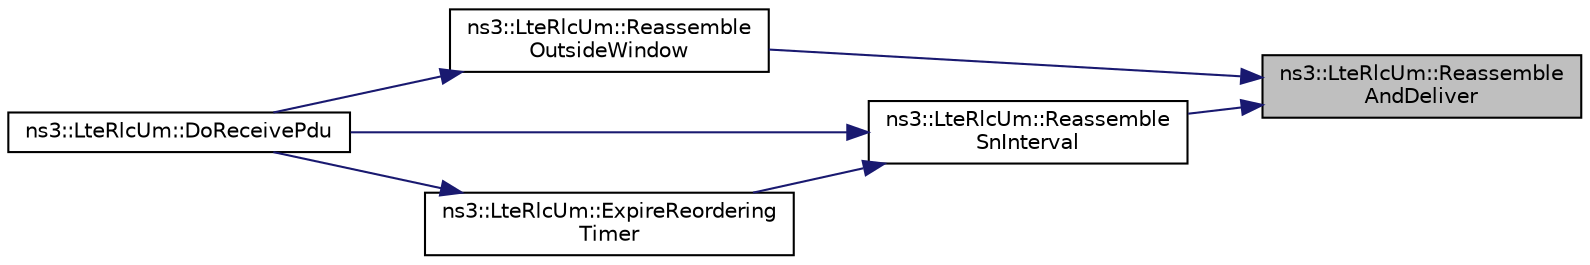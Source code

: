 digraph "ns3::LteRlcUm::ReassembleAndDeliver"
{
 // LATEX_PDF_SIZE
  edge [fontname="Helvetica",fontsize="10",labelfontname="Helvetica",labelfontsize="10"];
  node [fontname="Helvetica",fontsize="10",shape=record];
  rankdir="RL";
  Node1 [label="ns3::LteRlcUm::Reassemble\lAndDeliver",height=0.2,width=0.4,color="black", fillcolor="grey75", style="filled", fontcolor="black",tooltip="Reassemble and deliver function."];
  Node1 -> Node2 [dir="back",color="midnightblue",fontsize="10",style="solid",fontname="Helvetica"];
  Node2 [label="ns3::LteRlcUm::Reassemble\lOutsideWindow",height=0.2,width=0.4,color="black", fillcolor="white", style="filled",URL="$classns3_1_1_lte_rlc_um.html#a49f67e2001fc4609ef592ccda50606ab",tooltip="Reassemble outside window."];
  Node2 -> Node3 [dir="back",color="midnightblue",fontsize="10",style="solid",fontname="Helvetica"];
  Node3 [label="ns3::LteRlcUm::DoReceivePdu",height=0.2,width=0.4,color="black", fillcolor="white", style="filled",URL="$classns3_1_1_lte_rlc_um.html#a2781ee6a3a6dc22b6d79b0607cf15cab",tooltip="Receive PDU function."];
  Node1 -> Node4 [dir="back",color="midnightblue",fontsize="10",style="solid",fontname="Helvetica"];
  Node4 [label="ns3::LteRlcUm::Reassemble\lSnInterval",height=0.2,width=0.4,color="black", fillcolor="white", style="filled",URL="$classns3_1_1_lte_rlc_um.html#a6c396626a8b5e65d70783e603486c832",tooltip="Reassemble SN interval function."];
  Node4 -> Node3 [dir="back",color="midnightblue",fontsize="10",style="solid",fontname="Helvetica"];
  Node4 -> Node5 [dir="back",color="midnightblue",fontsize="10",style="solid",fontname="Helvetica"];
  Node5 [label="ns3::LteRlcUm::ExpireReordering\lTimer",height=0.2,width=0.4,color="black", fillcolor="white", style="filled",URL="$classns3_1_1_lte_rlc_um.html#af17c5fa995d3a0ca3b1e4edfd18e4c3d",tooltip="Expire reordering timer."];
  Node5 -> Node3 [dir="back",color="midnightblue",fontsize="10",style="solid",fontname="Helvetica"];
}
